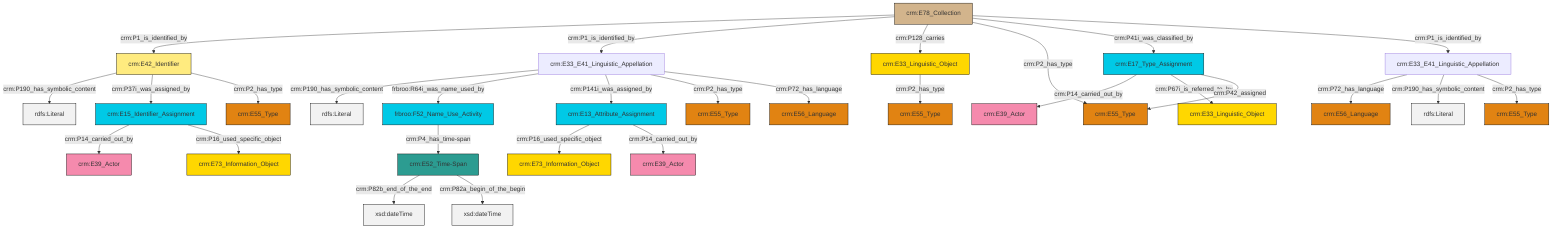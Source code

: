 graph TD
classDef Literal fill:#f2f2f2,stroke:#000000;
classDef CRM_Entity fill:#FFFFFF,stroke:#000000;
classDef Temporal_Entity fill:#00C9E6, stroke:#000000;
classDef Type fill:#E18312, stroke:#000000;
classDef Time-Span fill:#2C9C91, stroke:#000000;
classDef Appellation fill:#FFEB7F, stroke:#000000;
classDef Place fill:#008836, stroke:#000000;
classDef Persistent_Item fill:#B266B2, stroke:#000000;
classDef Conceptual_Object fill:#FFD700, stroke:#000000;
classDef Physical_Thing fill:#D2B48C, stroke:#000000;
classDef Actor fill:#f58aad, stroke:#000000;
classDef PC_Classes fill:#4ce600, stroke:#000000;
classDef Multi fill:#cccccc,stroke:#000000;

0["crm:E15_Identifier_Assignment"]:::Temporal_Entity -->|crm:P14_carried_out_by| 1["crm:E39_Actor"]:::Actor
2["crm:E33_E41_Linguistic_Appellation"]:::Default -->|crm:P190_has_symbolic_content| 3[rdfs:Literal]:::Literal
10["crm:E42_Identifier"]:::Appellation -->|crm:P190_has_symbolic_content| 11[rdfs:Literal]:::Literal
12["crm:E17_Type_Assignment"]:::Temporal_Entity -->|crm:P14_carried_out_by| 13["crm:E39_Actor"]:::Actor
15["crm:E13_Attribute_Assignment"]:::Temporal_Entity -->|crm:P16_used_specific_object| 16["crm:E73_Information_Object"]:::Conceptual_Object
23["crm:E33_E41_Linguistic_Appellation"]:::Default -->|crm:P72_has_language| 6["crm:E56_Language"]:::Type
10["crm:E42_Identifier"]:::Appellation -->|crm:P37i_was_assigned_by| 0["crm:E15_Identifier_Assignment"]:::Temporal_Entity
10["crm:E42_Identifier"]:::Appellation -->|crm:P2_has_type| 8["crm:E55_Type"]:::Type
25["crm:E78_Collection"]:::Physical_Thing -->|crm:P1_is_identified_by| 10["crm:E42_Identifier"]:::Appellation
26["crm:E33_Linguistic_Object"]:::Conceptual_Object -->|crm:P2_has_type| 27["crm:E55_Type"]:::Type
0["crm:E15_Identifier_Assignment"]:::Temporal_Entity -->|crm:P16_used_specific_object| 19["crm:E73_Information_Object"]:::Conceptual_Object
25["crm:E78_Collection"]:::Physical_Thing -->|crm:P1_is_identified_by| 2["crm:E33_E41_Linguistic_Appellation"]:::Default
2["crm:E33_E41_Linguistic_Appellation"]:::Default -->|frbroo:R64i_was_name_used_by| 29["frbroo:F52_Name_Use_Activity"]:::Temporal_Entity
12["crm:E17_Type_Assignment"]:::Temporal_Entity -->|crm:P67i_is_referred_to_by| 30["crm:E33_Linguistic_Object"]:::Conceptual_Object
29["frbroo:F52_Name_Use_Activity"]:::Temporal_Entity -->|crm:P4_has_time-span| 33["crm:E52_Time-Span"]:::Time-Span
25["crm:E78_Collection"]:::Physical_Thing -->|crm:P128_carries| 26["crm:E33_Linguistic_Object"]:::Conceptual_Object
12["crm:E17_Type_Assignment"]:::Temporal_Entity -->|crm:P42_assigned| 17["crm:E55_Type"]:::Type
25["crm:E78_Collection"]:::Physical_Thing -->|crm:P2_has_type| 17["crm:E55_Type"]:::Type
25["crm:E78_Collection"]:::Physical_Thing -->|crm:P41i_was_classified_by| 12["crm:E17_Type_Assignment"]:::Temporal_Entity
33["crm:E52_Time-Span"]:::Time-Span -->|crm:P82b_end_of_the_end| 34[xsd:dateTime]:::Literal
23["crm:E33_E41_Linguistic_Appellation"]:::Default -->|crm:P190_has_symbolic_content| 35[rdfs:Literal]:::Literal
33["crm:E52_Time-Span"]:::Time-Span -->|crm:P82a_begin_of_the_begin| 36[xsd:dateTime]:::Literal
23["crm:E33_E41_Linguistic_Appellation"]:::Default -->|crm:P2_has_type| 21["crm:E55_Type"]:::Type
15["crm:E13_Attribute_Assignment"]:::Temporal_Entity -->|crm:P14_carried_out_by| 42["crm:E39_Actor"]:::Actor
25["crm:E78_Collection"]:::Physical_Thing -->|crm:P1_is_identified_by| 23["crm:E33_E41_Linguistic_Appellation"]:::Default
2["crm:E33_E41_Linguistic_Appellation"]:::Default -->|crm:P141i_was_assigned_by| 15["crm:E13_Attribute_Assignment"]:::Temporal_Entity
2["crm:E33_E41_Linguistic_Appellation"]:::Default -->|crm:P2_has_type| 48["crm:E55_Type"]:::Type
2["crm:E33_E41_Linguistic_Appellation"]:::Default -->|crm:P72_has_language| 4["crm:E56_Language"]:::Type